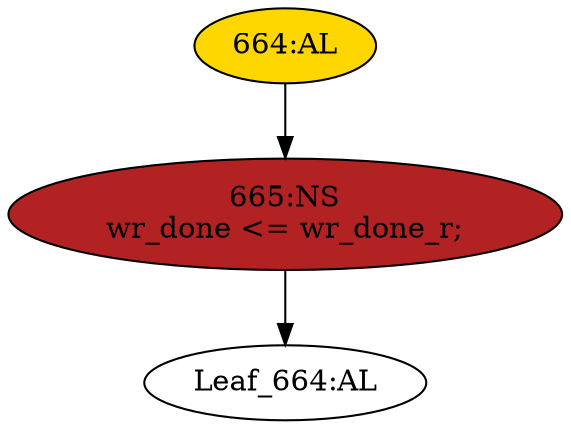 strict digraph "" {
	node [label="\N"];
	"Leaf_664:AL"	 [def_var="['wr_done']",
		label="Leaf_664:AL"];
	"665:NS"	 [ast="<pyverilog.vparser.ast.NonblockingSubstitution object at 0x7fa020e2f650>",
		fillcolor=firebrick,
		label="665:NS
wr_done <= wr_done_r;",
		statements="[<pyverilog.vparser.ast.NonblockingSubstitution object at 0x7fa020e2f650>]",
		style=filled,
		typ=NonblockingSubstitution];
	"665:NS" -> "Leaf_664:AL"	 [cond="[]",
		lineno=None];
	"664:AL"	 [ast="<pyverilog.vparser.ast.Always object at 0x7fa020e2f790>",
		clk_sens=True,
		fillcolor=gold,
		label="664:AL",
		sens="['clk']",
		statements="[]",
		style=filled,
		typ=Always,
		use_var="['wr_done_r']"];
	"664:AL" -> "665:NS"	 [cond="[]",
		lineno=None];
}
